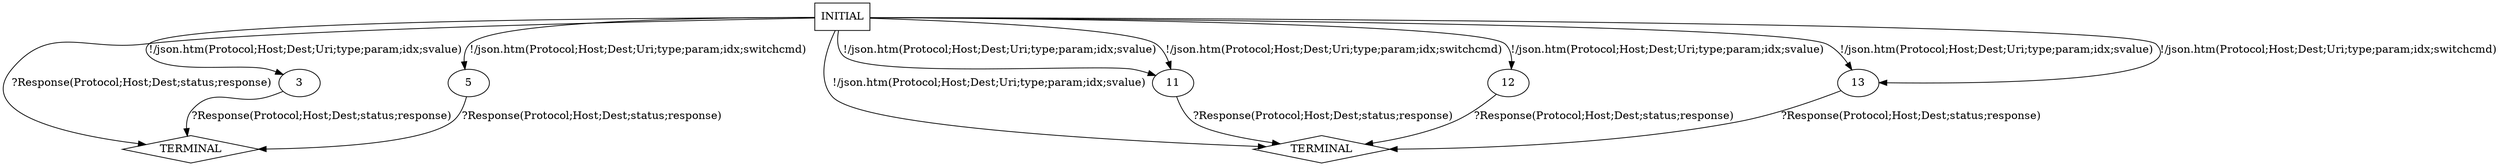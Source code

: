 digraph G {
  0 [label="INITIAL",shape=box];
  1 [label="TERMINAL",shape=diamond];
  3 [label="3"];
  5 [label="5"];
  9 [label="TERMINAL",shape=diamond];
  11 [label="11"];
  12 [label="12"];
  13 [label="13"];
0->3  [label="!/json.htm(Protocol;Host;Dest;Uri;type;param;idx;svalue)"];
3->1  [label="?Response(Protocol;Host;Dest;status;response)"];
0->5  [label="!/json.htm(Protocol;Host;Dest;Uri;type;param;idx;switchcmd)"];
5->1  [label="?Response(Protocol;Host;Dest;status;response)"];
0->1  [label="?Response(Protocol;Host;Dest;status;response)"];
0->12  [label="!/json.htm(Protocol;Host;Dest;Uri;type;param;idx;svalue)"]
0->11  [label="!/json.htm(Protocol;Host;Dest;Uri;type;param;idx;svalue)"]
0->13  [label="!/json.htm(Protocol;Host;Dest;Uri;type;param;idx;svalue)"]
0->11  [label="!/json.htm(Protocol;Host;Dest;Uri;type;param;idx;switchcmd)"]
0->13  [label="!/json.htm(Protocol;Host;Dest;Uri;type;param;idx;switchcmd)"]
11->9  [label="?Response(Protocol;Host;Dest;status;response)"]
12->9  [label="?Response(Protocol;Host;Dest;status;response)"]
13->9  [label="?Response(Protocol;Host;Dest;status;response)"]
0->9  [label="!/json.htm(Protocol;Host;Dest;Uri;type;param;idx;svalue)"]
}
